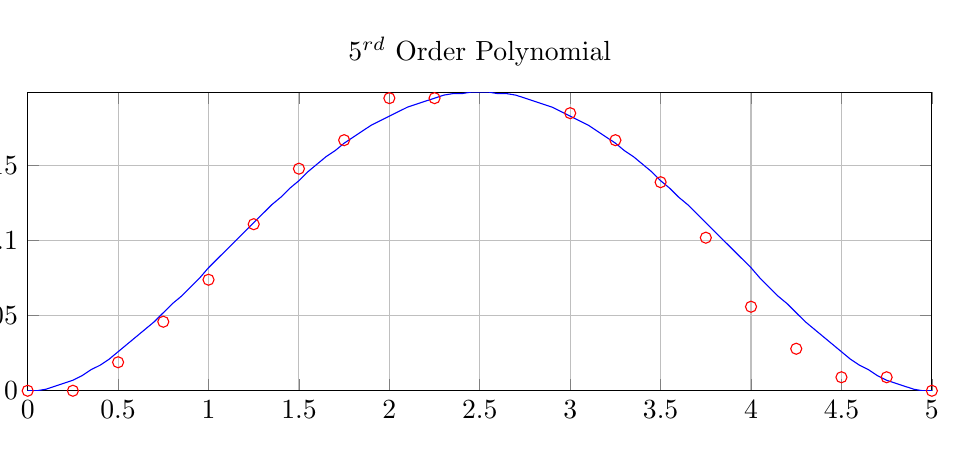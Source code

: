 % This file was created by matlab2tikz.
%
%The latest updates can be retrieved from
%  http://www.mathworks.com/matlabcentral/fileexchange/22022-matlab2tikz-matlab2tikz
%where you can also make suggestions and rate matlab2tikz.
%
\begin{tikzpicture}[trim axis left, trim axis right]

\begin{axis}[%
width=4.521in,
height=1.493in,
at={(0.758in,2.554in)},
scale only axis,
separate axis lines,
every outer x axis line/.append style={black},
every x tick label/.append style={font=\color{black}},
xmin=0,
xmax=5,
xmajorgrids,
every outer y axis line/.append style={black},
every y tick label/.append style={font=\color{black},/pgf/number format/fixed},
ymin=-4.441e-16,
ymax=0.199,
ylabel={Meter / Second},
ymajorgrids,
axis background/.style={fill=white},
title={$5^{rd}$ Order Polynomial}
]
\addplot [color=blue,solid,forget plot]
  table[row sep=crcr]{%
0	0\\
0.05	0.0\\
0.1	0.001\\
0.15	0.003\\
0.2	0.005\\
0.25	0.007\\
0.3	0.01\\
0.35	0.014\\
0.4	0.017\\
0.45	0.021\\
0.5	0.026\\
0.55	0.031\\
0.6	0.036\\
0.65	0.041\\
0.7	0.046\\
0.75	0.052\\
0.8	0.058\\
0.85	0.063\\
0.9	0.069\\
0.95	0.075\\
1	0.082\\
1.05	0.088\\
1.1	0.094\\
1.15	0.1\\
1.2	0.106\\
1.25	0.112\\
1.3	0.118\\
1.35	0.124\\
1.4	0.129\\
1.45	0.135\\
1.5	0.14\\
1.55	0.146\\
1.6	0.151\\
1.65	0.156\\
1.7	0.16\\
1.75	0.165\\
1.8	0.169\\
1.85	0.173\\
1.9	0.177\\
1.95	0.18\\
2	0.183\\
2.05	0.186\\
2.1	0.189\\
2.15	0.191\\
2.2	0.193\\
2.25	0.195\\
2.3	0.197\\
2.35	0.198\\
2.4	0.198\\
2.45	0.199\\
2.5	0.199\\
2.55	0.199\\
2.6	0.198\\
2.65	0.198\\
2.7	0.197\\
2.75	0.195\\
2.8	0.193\\
2.85	0.191\\
2.9	0.189\\
2.95	0.186\\
3	0.183\\
3.05	0.18\\
3.1	0.177\\
3.15	0.173\\
3.2	0.169\\
3.25	0.165\\
3.3	0.16\\
3.35	0.156\\
3.4	0.151\\
3.45	0.146\\
3.5	0.14\\
3.55	0.135\\
3.6	0.129\\
3.65	0.124\\
3.7	0.118\\
3.75	0.112\\
3.8	0.106\\
3.85	0.1\\
3.9	0.094\\
3.95	0.088\\
4	0.082\\
4.05	0.075\\
4.1	0.069\\
4.15	0.063\\
4.2	0.058\\
4.25	0.052\\
4.3	0.046\\
4.35	0.041\\
4.4	0.036\\
4.45	0.031\\
4.5	0.026\\
4.55	0.021\\
4.6	0.017\\
4.65	0.014\\
4.7	0.01\\
4.75	0.007\\
4.8	0.005\\
4.85	0.003\\
4.9	0.001\\
4.95	0.0\\
5	-4.441e-16\\
};
\addplot [color=red,only marks,mark=o,mark options={solid},forget plot]
  table[row sep=crcr]{%
0	0\\
0.25	0\\
0.5	0.019\\
0.75	0.046\\
1	0.074\\
1.25	0.111\\
1.5	0.148\\
1.75	0.167\\
2	0.195\\
2.25	0.195\\
2.5	0.213\\
2.75	0.204\\
3	0.185\\
3.25	0.167\\
3.5	0.139\\
3.75	0.102\\
4	0.056\\
4.25	0.028\\
4.5	0.009\\
4.75	0.009\\
5	0\\
};
\end{axis}
\end{tikzpicture}%